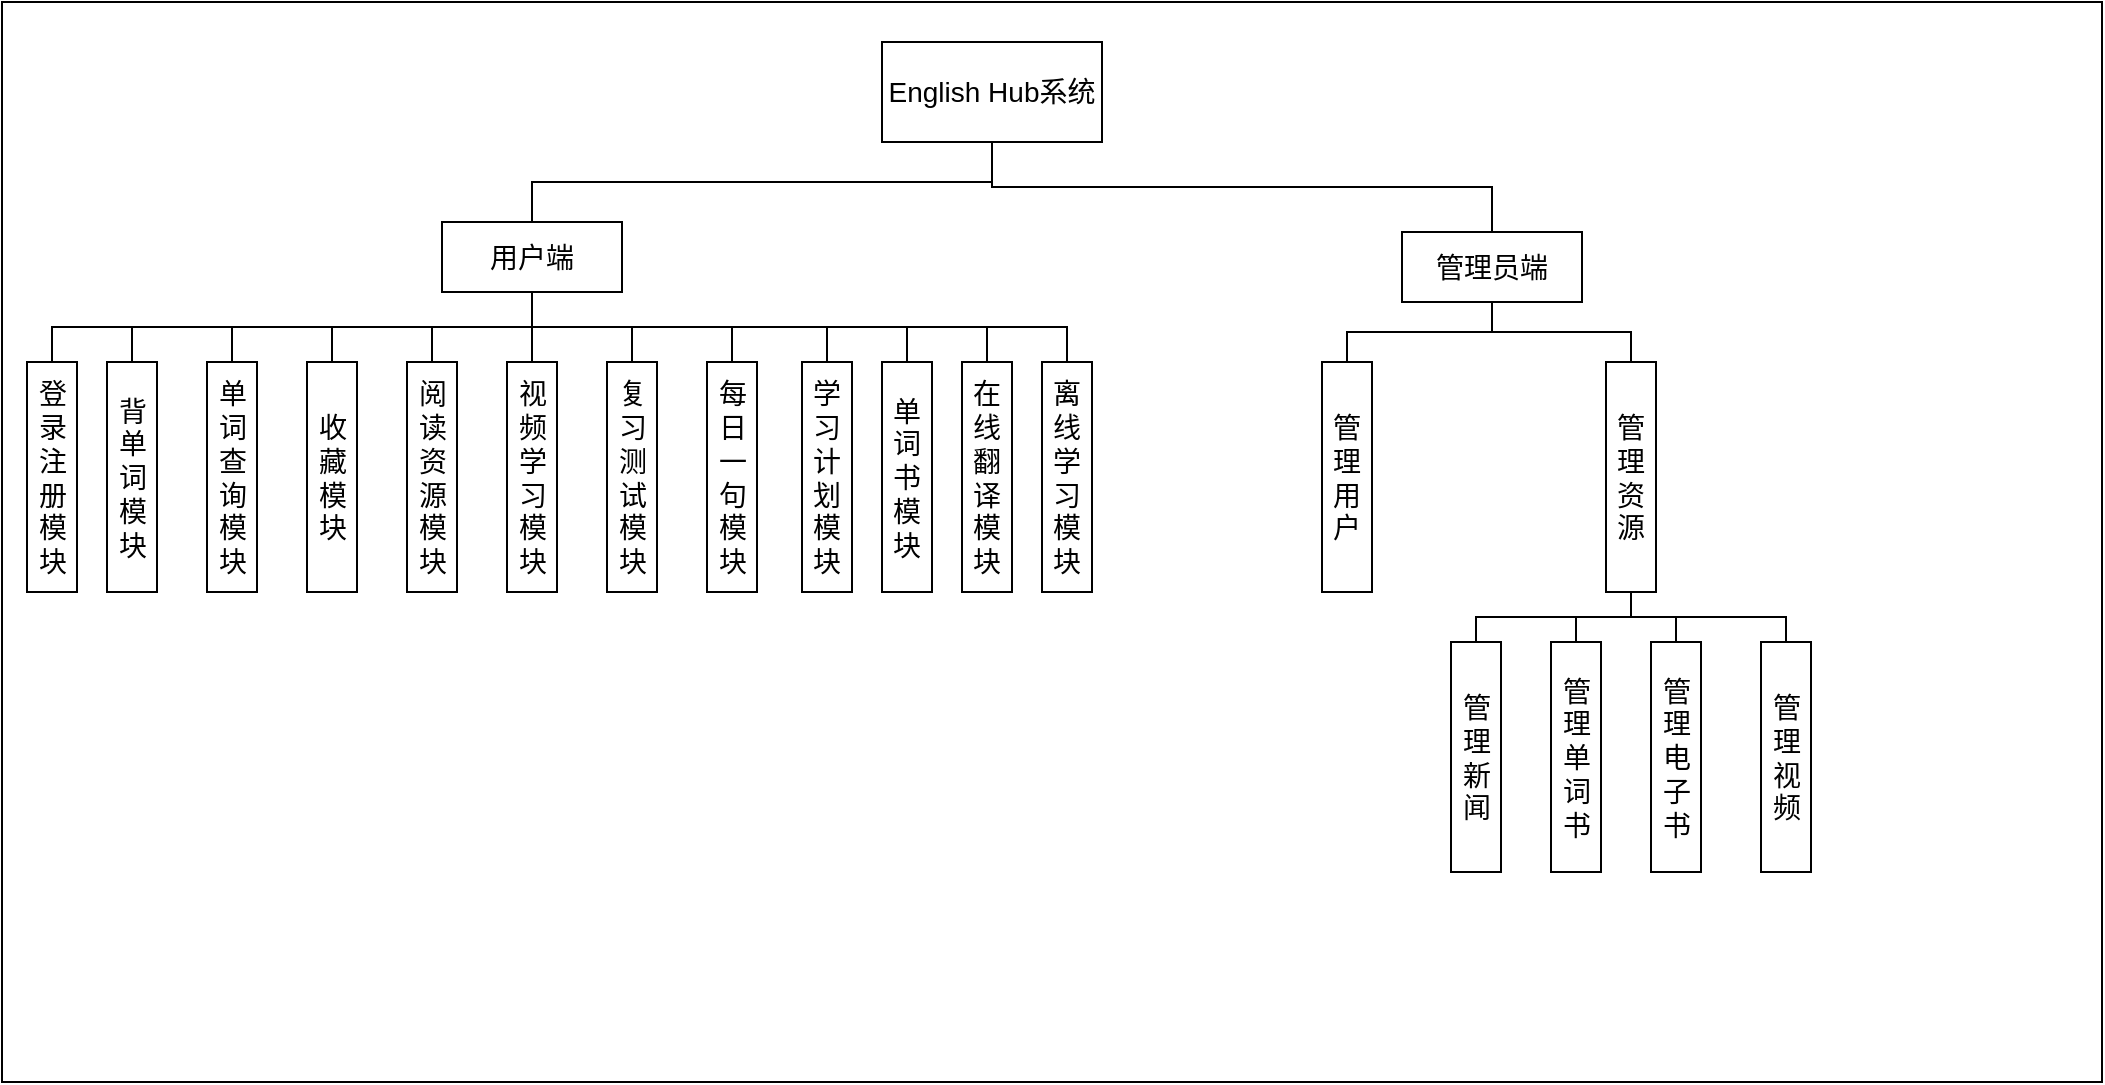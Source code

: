 <mxfile version="24.3.1" type="github">
  <diagram name="第 1 页" id="fv-GO7L_r-PNmPVsoWyf">
    <mxGraphModel dx="996" dy="587" grid="1" gridSize="10" guides="1" tooltips="1" connect="1" arrows="1" fold="1" page="1" pageScale="1" pageWidth="827" pageHeight="1169" math="0" shadow="0">
      <root>
        <mxCell id="0" />
        <mxCell id="1" parent="0" />
        <mxCell id="Oow83BNOD_xixiC2QuXQ-1" value="" style="rounded=0;whiteSpace=wrap;html=1;" parent="1" vertex="1">
          <mxGeometry y="30" width="1050" height="540" as="geometry" />
        </mxCell>
        <mxCell id="Oow83BNOD_xixiC2QuXQ-2" value="English Hub系统" style="rounded=0;whiteSpace=wrap;html=1;fontSize=14;" parent="1" vertex="1">
          <mxGeometry x="440" y="50" width="110" height="50" as="geometry" />
        </mxCell>
        <mxCell id="Oow83BNOD_xixiC2QuXQ-3" value="用户端" style="rounded=0;whiteSpace=wrap;html=1;fontSize=14;" parent="1" vertex="1">
          <mxGeometry x="220" y="140" width="90" height="35" as="geometry" />
        </mxCell>
        <mxCell id="Oow83BNOD_xixiC2QuXQ-4" value="管理员端" style="rounded=0;whiteSpace=wrap;html=1;fontSize=14;" parent="1" vertex="1">
          <mxGeometry x="700" y="145" width="90" height="35" as="geometry" />
        </mxCell>
        <mxCell id="Oow83BNOD_xixiC2QuXQ-5" value="登录注册模块" style="rounded=0;whiteSpace=wrap;html=1;fontSize=14;direction=south;" parent="1" vertex="1">
          <mxGeometry x="12.5" y="210" width="25" height="115" as="geometry" />
        </mxCell>
        <mxCell id="Oow83BNOD_xixiC2QuXQ-6" value="" style="endArrow=none;html=1;rounded=0;entryX=0.5;entryY=1;entryDx=0;entryDy=0;edgeStyle=orthogonalEdgeStyle;exitX=0.5;exitY=0;exitDx=0;exitDy=0;" parent="1" source="Oow83BNOD_xixiC2QuXQ-3" target="Oow83BNOD_xixiC2QuXQ-2" edge="1">
          <mxGeometry width="50" height="50" relative="1" as="geometry">
            <mxPoint x="459.5" y="150" as="sourcePoint" />
            <mxPoint x="459.5" y="100" as="targetPoint" />
          </mxGeometry>
        </mxCell>
        <mxCell id="Oow83BNOD_xixiC2QuXQ-8" value="" style="endArrow=none;html=1;rounded=0;entryX=0.5;entryY=1;entryDx=0;entryDy=0;exitX=0;exitY=0.5;exitDx=0;exitDy=0;edgeStyle=orthogonalEdgeStyle;" parent="1" source="Oow83BNOD_xixiC2QuXQ-5" target="Oow83BNOD_xixiC2QuXQ-3" edge="1">
          <mxGeometry width="50" height="50" relative="1" as="geometry">
            <mxPoint x="264.5" y="250" as="sourcePoint" />
            <mxPoint x="264.5" y="200" as="targetPoint" />
          </mxGeometry>
        </mxCell>
        <mxCell id="aqedDVNUCptT7Hvm6-Dn-1" value="背单词模块" style="rounded=0;whiteSpace=wrap;html=1;fontSize=14;direction=south;" parent="1" vertex="1">
          <mxGeometry x="52.5" y="210" width="25" height="115" as="geometry" />
        </mxCell>
        <mxCell id="aqedDVNUCptT7Hvm6-Dn-2" value="管理用户" style="rounded=0;whiteSpace=wrap;html=1;fontSize=14;direction=south;" parent="1" vertex="1">
          <mxGeometry x="660" y="210" width="25" height="115" as="geometry" />
        </mxCell>
        <mxCell id="aqedDVNUCptT7Hvm6-Dn-3" value="管理新闻" style="rounded=0;whiteSpace=wrap;html=1;fontSize=14;direction=south;" parent="1" vertex="1">
          <mxGeometry x="724.5" y="350" width="25" height="115" as="geometry" />
        </mxCell>
        <mxCell id="aqedDVNUCptT7Hvm6-Dn-4" value="管理单词书" style="rounded=0;whiteSpace=wrap;html=1;fontSize=14;direction=south;" parent="1" vertex="1">
          <mxGeometry x="774.5" y="350" width="25" height="115" as="geometry" />
        </mxCell>
        <mxCell id="aqedDVNUCptT7Hvm6-Dn-5" value="管理电子书" style="rounded=0;whiteSpace=wrap;html=1;fontSize=14;direction=south;" parent="1" vertex="1">
          <mxGeometry x="824.5" y="350" width="25" height="115" as="geometry" />
        </mxCell>
        <mxCell id="aqedDVNUCptT7Hvm6-Dn-6" value="管理视频" style="rounded=0;whiteSpace=wrap;html=1;fontSize=14;direction=south;" parent="1" vertex="1">
          <mxGeometry x="879.5" y="350" width="25" height="115" as="geometry" />
        </mxCell>
        <mxCell id="aqedDVNUCptT7Hvm6-Dn-7" value="" style="endArrow=none;html=1;rounded=0;entryX=1;entryY=0.5;entryDx=0;entryDy=0;exitX=0;exitY=0.5;exitDx=0;exitDy=0;edgeStyle=orthogonalEdgeStyle;" parent="1" source="aqedDVNUCptT7Hvm6-Dn-4" target="r8uPlZ22VeEpNKwkxpY3-12" edge="1">
          <mxGeometry width="50" height="50" relative="1" as="geometry">
            <mxPoint x="739.5" y="235" as="sourcePoint" />
            <mxPoint x="745" y="185" as="targetPoint" />
          </mxGeometry>
        </mxCell>
        <mxCell id="aqedDVNUCptT7Hvm6-Dn-10" value="" style="endArrow=none;html=1;rounded=0;entryX=1;entryY=0.5;entryDx=0;entryDy=0;exitX=0;exitY=0.5;exitDx=0;exitDy=0;edgeStyle=orthogonalEdgeStyle;" parent="1" source="aqedDVNUCptT7Hvm6-Dn-3" target="r8uPlZ22VeEpNKwkxpY3-12" edge="1">
          <mxGeometry width="50" height="50" relative="1" as="geometry">
            <mxPoint x="685" y="230" as="sourcePoint" />
            <mxPoint x="745" y="185" as="targetPoint" />
          </mxGeometry>
        </mxCell>
        <mxCell id="aqedDVNUCptT7Hvm6-Dn-11" value="" style="endArrow=none;html=1;rounded=0;entryX=1;entryY=0.5;entryDx=0;entryDy=0;exitX=0;exitY=0.5;exitDx=0;exitDy=0;edgeStyle=orthogonalEdgeStyle;" parent="1" source="aqedDVNUCptT7Hvm6-Dn-5" target="r8uPlZ22VeEpNKwkxpY3-12" edge="1">
          <mxGeometry width="50" height="50" relative="1" as="geometry">
            <mxPoint x="815" y="210" as="sourcePoint" />
            <mxPoint x="745" y="185" as="targetPoint" />
          </mxGeometry>
        </mxCell>
        <mxCell id="aqedDVNUCptT7Hvm6-Dn-12" value="" style="endArrow=none;html=1;rounded=0;entryX=1;entryY=0.5;entryDx=0;entryDy=0;exitX=0;exitY=0.5;exitDx=0;exitDy=0;edgeStyle=orthogonalEdgeStyle;" parent="1" source="aqedDVNUCptT7Hvm6-Dn-6" target="r8uPlZ22VeEpNKwkxpY3-12" edge="1">
          <mxGeometry width="50" height="50" relative="1" as="geometry">
            <mxPoint x="855" y="220" as="sourcePoint" />
            <mxPoint x="745" y="185" as="targetPoint" />
          </mxGeometry>
        </mxCell>
        <mxCell id="aqedDVNUCptT7Hvm6-Dn-13" value="单词查询模块" style="rounded=0;whiteSpace=wrap;html=1;fontSize=14;direction=south;" parent="1" vertex="1">
          <mxGeometry x="102.5" y="210" width="25" height="115" as="geometry" />
        </mxCell>
        <mxCell id="aqedDVNUCptT7Hvm6-Dn-14" value="阅读资源模块" style="rounded=0;whiteSpace=wrap;html=1;fontSize=14;direction=south;" parent="1" vertex="1">
          <mxGeometry x="202.5" y="210" width="25" height="115" as="geometry" />
        </mxCell>
        <mxCell id="aqedDVNUCptT7Hvm6-Dn-15" value="" style="endArrow=none;html=1;rounded=0;entryX=0.5;entryY=1;entryDx=0;entryDy=0;exitX=0;exitY=0.5;exitDx=0;exitDy=0;edgeStyle=orthogonalEdgeStyle;" parent="1" source="aqedDVNUCptT7Hvm6-Dn-1" target="Oow83BNOD_xixiC2QuXQ-3" edge="1">
          <mxGeometry width="50" height="50" relative="1" as="geometry">
            <mxPoint x="170" y="190" as="sourcePoint" />
            <mxPoint x="170" y="140" as="targetPoint" />
          </mxGeometry>
        </mxCell>
        <mxCell id="aqedDVNUCptT7Hvm6-Dn-16" value="" style="endArrow=none;html=1;rounded=0;entryX=0.5;entryY=1;entryDx=0;entryDy=0;exitX=0;exitY=0.5;exitDx=0;exitDy=0;edgeStyle=orthogonalEdgeStyle;" parent="1" source="aqedDVNUCptT7Hvm6-Dn-13" target="Oow83BNOD_xixiC2QuXQ-3" edge="1">
          <mxGeometry width="50" height="50" relative="1" as="geometry">
            <mxPoint x="330" y="210" as="sourcePoint" />
            <mxPoint x="330" y="160" as="targetPoint" />
          </mxGeometry>
        </mxCell>
        <mxCell id="aqedDVNUCptT7Hvm6-Dn-17" value="" style="endArrow=none;html=1;rounded=0;entryX=0.5;entryY=1;entryDx=0;entryDy=0;exitX=0;exitY=0.5;exitDx=0;exitDy=0;edgeStyle=orthogonalEdgeStyle;" parent="1" source="aqedDVNUCptT7Hvm6-Dn-14" target="Oow83BNOD_xixiC2QuXQ-3" edge="1">
          <mxGeometry width="50" height="50" relative="1" as="geometry">
            <mxPoint x="370" y="210" as="sourcePoint" />
            <mxPoint x="370" y="160" as="targetPoint" />
          </mxGeometry>
        </mxCell>
        <mxCell id="aqedDVNUCptT7Hvm6-Dn-18" value="视频学习模块" style="rounded=0;whiteSpace=wrap;html=1;fontSize=14;direction=south;" parent="1" vertex="1">
          <mxGeometry x="252.5" y="210" width="25" height="115" as="geometry" />
        </mxCell>
        <mxCell id="aqedDVNUCptT7Hvm6-Dn-19" value="" style="endArrow=none;html=1;rounded=0;entryX=0.5;entryY=1;entryDx=0;entryDy=0;exitX=0;exitY=0.5;exitDx=0;exitDy=0;edgeStyle=orthogonalEdgeStyle;" parent="1" source="aqedDVNUCptT7Hvm6-Dn-18" target="Oow83BNOD_xixiC2QuXQ-3" edge="1">
          <mxGeometry width="50" height="50" relative="1" as="geometry">
            <mxPoint x="400" y="210" as="sourcePoint" />
            <mxPoint x="400" y="160" as="targetPoint" />
          </mxGeometry>
        </mxCell>
        <mxCell id="aqedDVNUCptT7Hvm6-Dn-20" value="收藏模块" style="rounded=0;whiteSpace=wrap;html=1;fontSize=14;direction=south;" parent="1" vertex="1">
          <mxGeometry x="152.5" y="210" width="25" height="115" as="geometry" />
        </mxCell>
        <mxCell id="aqedDVNUCptT7Hvm6-Dn-21" value="" style="endArrow=none;html=1;rounded=0;entryX=0.5;entryY=1;entryDx=0;entryDy=0;exitX=0;exitY=0.5;exitDx=0;exitDy=0;edgeStyle=orthogonalEdgeStyle;" parent="1" source="aqedDVNUCptT7Hvm6-Dn-20" target="Oow83BNOD_xixiC2QuXQ-3" edge="1">
          <mxGeometry width="50" height="50" relative="1" as="geometry">
            <mxPoint x="340" y="190" as="sourcePoint" />
            <mxPoint x="340" y="140" as="targetPoint" />
          </mxGeometry>
        </mxCell>
        <mxCell id="r8uPlZ22VeEpNKwkxpY3-1" value="复习测试模块" style="rounded=0;whiteSpace=wrap;html=1;fontSize=14;direction=south;" parent="1" vertex="1">
          <mxGeometry x="302.5" y="210" width="25" height="115" as="geometry" />
        </mxCell>
        <mxCell id="r8uPlZ22VeEpNKwkxpY3-2" value="每日一句模块" style="rounded=0;whiteSpace=wrap;html=1;fontSize=14;direction=south;" parent="1" vertex="1">
          <mxGeometry x="352.5" y="210" width="25" height="115" as="geometry" />
        </mxCell>
        <mxCell id="r8uPlZ22VeEpNKwkxpY3-3" value="学习计划模块" style="rounded=0;whiteSpace=wrap;html=1;fontSize=14;direction=south;" parent="1" vertex="1">
          <mxGeometry x="400" y="210" width="25" height="115" as="geometry" />
        </mxCell>
        <mxCell id="r8uPlZ22VeEpNKwkxpY3-4" value="单词书模块" style="rounded=0;whiteSpace=wrap;html=1;fontSize=14;direction=south;" parent="1" vertex="1">
          <mxGeometry x="440" y="210" width="25" height="115" as="geometry" />
        </mxCell>
        <mxCell id="r8uPlZ22VeEpNKwkxpY3-6" value="" style="endArrow=none;html=1;rounded=0;entryX=0.5;entryY=1;entryDx=0;entryDy=0;exitX=0;exitY=0.5;exitDx=0;exitDy=0;edgeStyle=orthogonalEdgeStyle;" parent="1" source="r8uPlZ22VeEpNKwkxpY3-1" target="Oow83BNOD_xixiC2QuXQ-3" edge="1">
          <mxGeometry width="50" height="50" relative="1" as="geometry">
            <mxPoint x="390" y="210" as="sourcePoint" />
            <mxPoint x="390" y="160" as="targetPoint" />
          </mxGeometry>
        </mxCell>
        <mxCell id="r8uPlZ22VeEpNKwkxpY3-7" value="" style="endArrow=none;html=1;rounded=0;entryX=0.5;entryY=1;entryDx=0;entryDy=0;exitX=0;exitY=0.5;exitDx=0;exitDy=0;edgeStyle=orthogonalEdgeStyle;" parent="1" source="r8uPlZ22VeEpNKwkxpY3-2" target="Oow83BNOD_xixiC2QuXQ-3" edge="1">
          <mxGeometry width="50" height="50" relative="1" as="geometry">
            <mxPoint x="430" y="200" as="sourcePoint" />
            <mxPoint x="430" y="150" as="targetPoint" />
          </mxGeometry>
        </mxCell>
        <mxCell id="r8uPlZ22VeEpNKwkxpY3-8" value="" style="endArrow=none;html=1;rounded=0;entryX=0.5;entryY=1;entryDx=0;entryDy=0;exitX=0;exitY=0.5;exitDx=0;exitDy=0;edgeStyle=orthogonalEdgeStyle;" parent="1" source="r8uPlZ22VeEpNKwkxpY3-3" target="Oow83BNOD_xixiC2QuXQ-3" edge="1">
          <mxGeometry width="50" height="50" relative="1" as="geometry">
            <mxPoint x="480" y="200" as="sourcePoint" />
            <mxPoint x="480" y="150" as="targetPoint" />
          </mxGeometry>
        </mxCell>
        <mxCell id="r8uPlZ22VeEpNKwkxpY3-9" value="" style="endArrow=none;html=1;rounded=0;entryX=0.5;entryY=1;entryDx=0;entryDy=0;exitX=0;exitY=0.5;exitDx=0;exitDy=0;edgeStyle=orthogonalEdgeStyle;" parent="1" source="r8uPlZ22VeEpNKwkxpY3-4" target="Oow83BNOD_xixiC2QuXQ-3" edge="1">
          <mxGeometry width="50" height="50" relative="1" as="geometry">
            <mxPoint x="520" y="200" as="sourcePoint" />
            <mxPoint x="520" y="150" as="targetPoint" />
          </mxGeometry>
        </mxCell>
        <mxCell id="r8uPlZ22VeEpNKwkxpY3-12" value="管理资源" style="rounded=0;whiteSpace=wrap;html=1;fontSize=14;direction=south;" parent="1" vertex="1">
          <mxGeometry x="802" y="210" width="25" height="115" as="geometry" />
        </mxCell>
        <mxCell id="r8uPlZ22VeEpNKwkxpY3-13" value="" style="endArrow=none;html=1;rounded=0;entryX=0.5;entryY=1;entryDx=0;entryDy=0;exitX=0;exitY=0.5;exitDx=0;exitDy=0;edgeStyle=orthogonalEdgeStyle;" parent="1" source="aqedDVNUCptT7Hvm6-Dn-2" target="Oow83BNOD_xixiC2QuXQ-4" edge="1">
          <mxGeometry width="50" height="50" relative="1" as="geometry">
            <mxPoint x="610" y="200" as="sourcePoint" />
            <mxPoint x="610" y="150" as="targetPoint" />
          </mxGeometry>
        </mxCell>
        <mxCell id="r8uPlZ22VeEpNKwkxpY3-14" value="" style="endArrow=none;html=1;rounded=0;entryX=0.5;entryY=1;entryDx=0;entryDy=0;exitX=0;exitY=0.5;exitDx=0;exitDy=0;edgeStyle=orthogonalEdgeStyle;" parent="1" source="r8uPlZ22VeEpNKwkxpY3-12" target="Oow83BNOD_xixiC2QuXQ-4" edge="1">
          <mxGeometry width="50" height="50" relative="1" as="geometry">
            <mxPoint x="780" y="240" as="sourcePoint" />
            <mxPoint x="780" y="190" as="targetPoint" />
          </mxGeometry>
        </mxCell>
        <mxCell id="jwLD0m-HckaOZofVT8Pd-1" value="在线翻译模块" style="rounded=0;whiteSpace=wrap;html=1;fontSize=14;direction=south;" vertex="1" parent="1">
          <mxGeometry x="480" y="210" width="25" height="115" as="geometry" />
        </mxCell>
        <mxCell id="jwLD0m-HckaOZofVT8Pd-2" value="离线学习模块" style="rounded=0;whiteSpace=wrap;html=1;fontSize=14;direction=south;" vertex="1" parent="1">
          <mxGeometry x="520" y="210" width="25" height="115" as="geometry" />
        </mxCell>
        <mxCell id="jwLD0m-HckaOZofVT8Pd-3" value="" style="endArrow=none;html=1;rounded=0;edgeStyle=orthogonalEdgeStyle;exitX=0;exitY=0.5;exitDx=0;exitDy=0;entryX=0.5;entryY=1;entryDx=0;entryDy=0;" edge="1" parent="1" source="jwLD0m-HckaOZofVT8Pd-1" target="Oow83BNOD_xixiC2QuXQ-3">
          <mxGeometry width="50" height="50" relative="1" as="geometry">
            <mxPoint x="500" y="190" as="sourcePoint" />
            <mxPoint x="550" y="140" as="targetPoint" />
          </mxGeometry>
        </mxCell>
        <mxCell id="jwLD0m-HckaOZofVT8Pd-4" value="" style="endArrow=none;html=1;rounded=0;edgeStyle=orthogonalEdgeStyle;exitX=0;exitY=0.5;exitDx=0;exitDy=0;entryX=0.5;entryY=1;entryDx=0;entryDy=0;" edge="1" parent="1" source="jwLD0m-HckaOZofVT8Pd-2" target="Oow83BNOD_xixiC2QuXQ-3">
          <mxGeometry width="50" height="50" relative="1" as="geometry">
            <mxPoint x="580" y="210" as="sourcePoint" />
            <mxPoint x="630" y="160" as="targetPoint" />
          </mxGeometry>
        </mxCell>
        <mxCell id="jwLD0m-HckaOZofVT8Pd-5" value="" style="endArrow=none;html=1;rounded=0;edgeStyle=orthogonalEdgeStyle;entryX=0.5;entryY=1;entryDx=0;entryDy=0;exitX=0.5;exitY=0;exitDx=0;exitDy=0;" edge="1" parent="1" source="Oow83BNOD_xixiC2QuXQ-4" target="Oow83BNOD_xixiC2QuXQ-2">
          <mxGeometry width="50" height="50" relative="1" as="geometry">
            <mxPoint x="600" y="160" as="sourcePoint" />
            <mxPoint x="650" y="110" as="targetPoint" />
          </mxGeometry>
        </mxCell>
      </root>
    </mxGraphModel>
  </diagram>
</mxfile>
